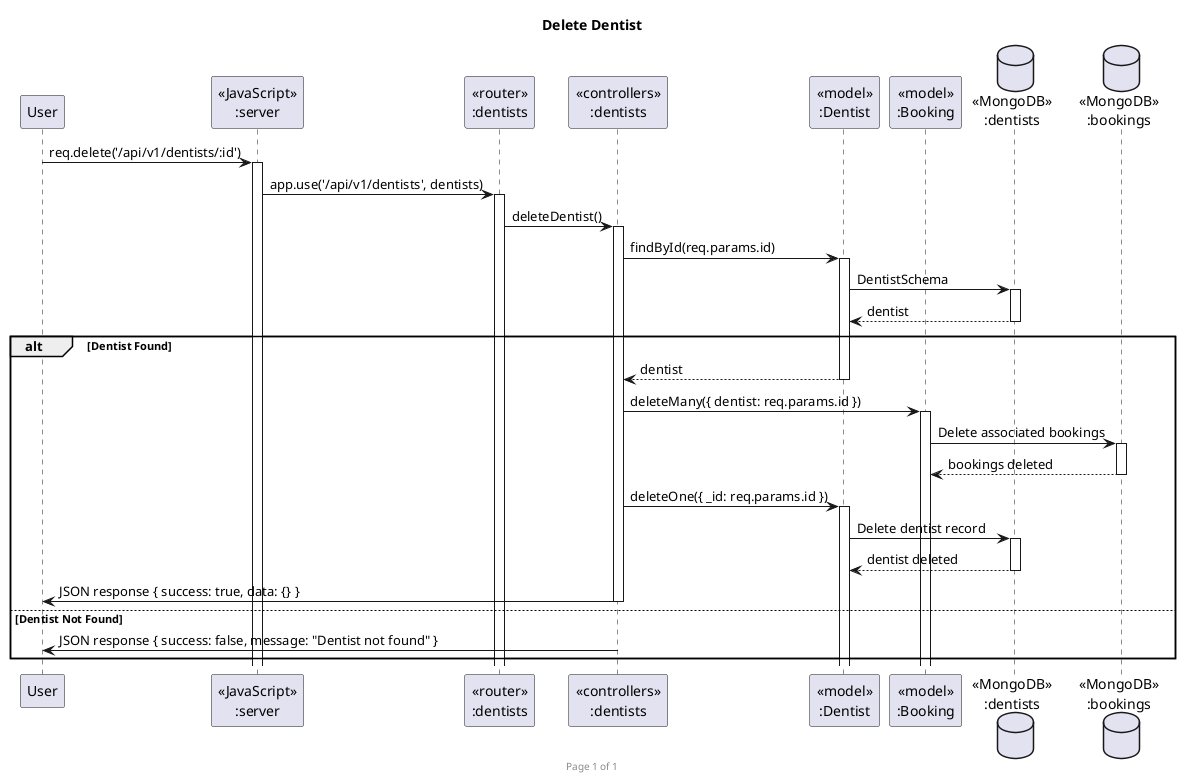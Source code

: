 @startuml Delete Dentist (DELETE)

footer Page %page% of %lastpage%
title "Delete Dentist"

participant "User" as user
participant "<<JavaScript>>\n:server" as server
participant "<<router>>\n:dentists" as routerDentists
participant "<<controllers>>\n:dentists" as controllersDentists
participant "<<model>>\n:Dentist" as modelDentist
participant "<<model>>\n:Booking" as modelBooking
database "<<MongoDB>>\n:dentists" as DentistsDatabase
database "<<MongoDB>>\n:bookings" as BookingsDatabase

user -> server ++ : req.delete('/api/v1/dentists/:id')
server -> routerDentists ++ : app.use('/api/v1/dentists', dentists)
routerDentists -> controllersDentists ++ : deleteDentist()
controllersDentists -> modelDentist ++ : findById(req.params.id)
modelDentist -> DentistsDatabase ++ : DentistSchema
DentistsDatabase --> modelDentist -- : dentist

alt Dentist Found
    controllersDentists <-- modelDentist -- : dentist
    controllersDentists -> modelBooking ++ : deleteMany({ dentist: req.params.id })
    modelBooking -> BookingsDatabase ++ : Delete associated bookings
    BookingsDatabase --> modelBooking -- : bookings deleted
    controllersDentists -> modelDentist ++ : deleteOne({ _id: req.params.id })
    modelDentist -> DentistsDatabase ++ : Delete dentist record
    DentistsDatabase --> modelDentist -- : dentist deleted
    controllersDentists -> user -- : JSON response { success: true, data: {} }
else Dentist Not Found
    controllersDentists -> user -- : JSON response { success: false, message: "Dentist not found" }
end

@enduml
